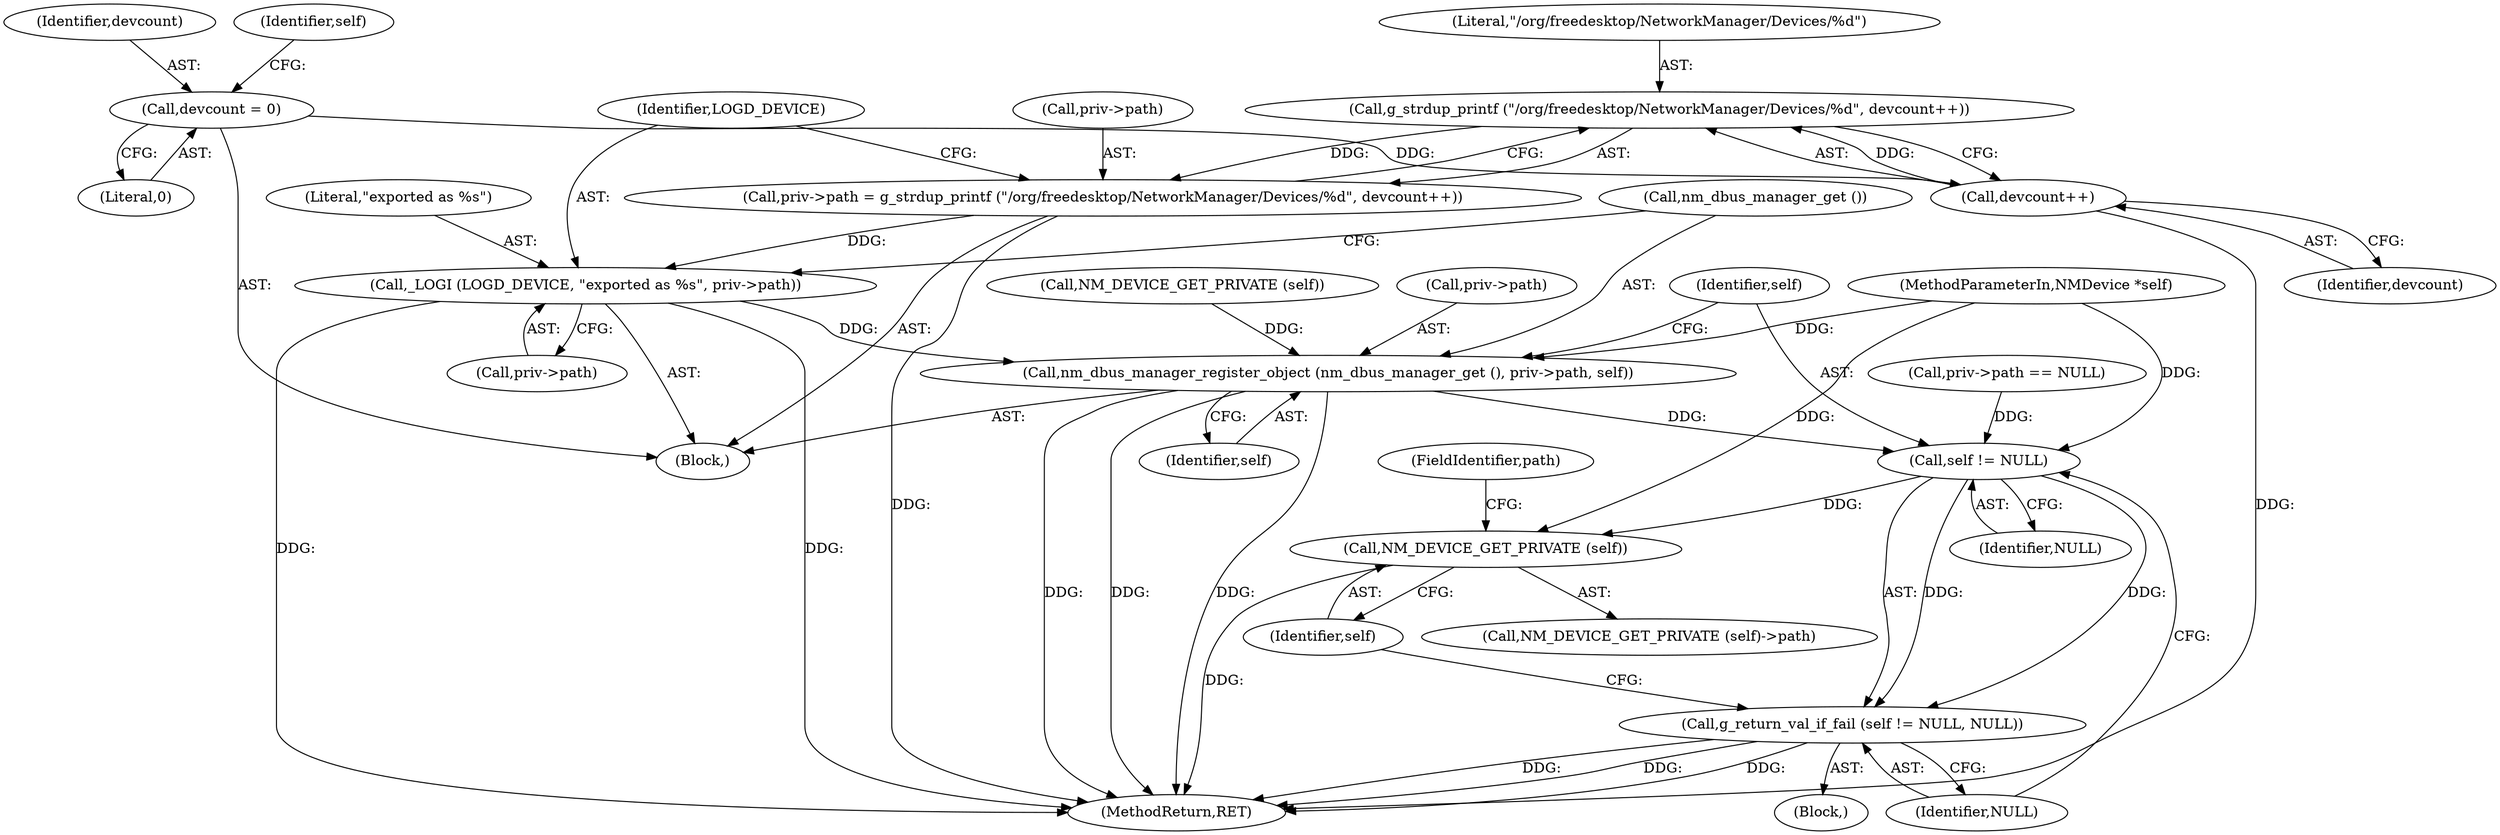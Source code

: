 digraph "0_NetworkManager_d5fc88e573fa58b93034b04d35a2454f5d28cad9@API" {
"1000307" [label="(Call,g_strdup_printf (\"/org/freedesktop/NetworkManager/Devices/%d\", devcount++))"];
"1000309" [label="(Call,devcount++)"];
"1000286" [label="(Call,devcount = 0)"];
"1000303" [label="(Call,priv->path = g_strdup_printf (\"/org/freedesktop/NetworkManager/Devices/%d\", devcount++))"];
"1000311" [label="(Call,_LOGI (LOGD_DEVICE, \"exported as %s\", priv->path))"];
"1000317" [label="(Call,nm_dbus_manager_register_object (nm_dbus_manager_get (), priv->path, self))"];
"1000325" [label="(Call,self != NULL)"];
"1000324" [label="(Call,g_return_val_if_fail (self != NULL, NULL))"];
"1000331" [label="(Call,NM_DEVICE_GET_PRIVATE (self))"];
"1000287" [label="(Identifier,devcount)"];
"1000333" [label="(FieldIdentifier,path)"];
"1000309" [label="(Call,devcount++)"];
"1000318" [label="(Call,nm_dbus_manager_get ())"];
"1000331" [label="(Call,NM_DEVICE_GET_PRIVATE (self))"];
"1000330" [label="(Call,NM_DEVICE_GET_PRIVATE (self)->path)"];
"1000325" [label="(Call,self != NULL)"];
"1000328" [label="(Identifier,NULL)"];
"1000327" [label="(Identifier,NULL)"];
"1000322" [label="(Identifier,self)"];
"1000298" [label="(Call,priv->path == NULL)"];
"1000307" [label="(Call,g_strdup_printf (\"/org/freedesktop/NetworkManager/Devices/%d\", devcount++))"];
"1000311" [label="(Call,_LOGI (LOGD_DEVICE, \"exported as %s\", priv->path))"];
"1000323" [label="(Block,)"];
"1000317" [label="(Call,nm_dbus_manager_register_object (nm_dbus_manager_get (), priv->path, self))"];
"1000284" [label="(Block,)"];
"1000313" [label="(Literal,\"exported as %s\")"];
"1000308" [label="(Literal,\"/org/freedesktop/NetworkManager/Devices/%d\")"];
"1000324" [label="(Call,g_return_val_if_fail (self != NULL, NULL))"];
"1000288" [label="(Literal,0)"];
"1000281" [label="(MethodParameterIn,NMDevice *self)"];
"1000295" [label="(Call,NM_DEVICE_GET_PRIVATE (self))"];
"1000326" [label="(Identifier,self)"];
"1000292" [label="(Identifier,self)"];
"1000319" [label="(Call,priv->path)"];
"1000310" [label="(Identifier,devcount)"];
"1000332" [label="(Identifier,self)"];
"1000303" [label="(Call,priv->path = g_strdup_printf (\"/org/freedesktop/NetworkManager/Devices/%d\", devcount++))"];
"1000286" [label="(Call,devcount = 0)"];
"1000304" [label="(Call,priv->path)"];
"1007368" [label="(MethodReturn,RET)"];
"1000314" [label="(Call,priv->path)"];
"1000312" [label="(Identifier,LOGD_DEVICE)"];
"1000307" -> "1000303"  [label="AST: "];
"1000307" -> "1000309"  [label="CFG: "];
"1000308" -> "1000307"  [label="AST: "];
"1000309" -> "1000307"  [label="AST: "];
"1000303" -> "1000307"  [label="CFG: "];
"1000307" -> "1000303"  [label="DDG: "];
"1000309" -> "1000307"  [label="DDG: "];
"1000309" -> "1000310"  [label="CFG: "];
"1000310" -> "1000309"  [label="AST: "];
"1000309" -> "1007368"  [label="DDG: "];
"1000286" -> "1000309"  [label="DDG: "];
"1000286" -> "1000284"  [label="AST: "];
"1000286" -> "1000288"  [label="CFG: "];
"1000287" -> "1000286"  [label="AST: "];
"1000288" -> "1000286"  [label="AST: "];
"1000292" -> "1000286"  [label="CFG: "];
"1000303" -> "1000284"  [label="AST: "];
"1000304" -> "1000303"  [label="AST: "];
"1000312" -> "1000303"  [label="CFG: "];
"1000303" -> "1007368"  [label="DDG: "];
"1000303" -> "1000311"  [label="DDG: "];
"1000311" -> "1000284"  [label="AST: "];
"1000311" -> "1000314"  [label="CFG: "];
"1000312" -> "1000311"  [label="AST: "];
"1000313" -> "1000311"  [label="AST: "];
"1000314" -> "1000311"  [label="AST: "];
"1000318" -> "1000311"  [label="CFG: "];
"1000311" -> "1007368"  [label="DDG: "];
"1000311" -> "1007368"  [label="DDG: "];
"1000311" -> "1000317"  [label="DDG: "];
"1000317" -> "1000284"  [label="AST: "];
"1000317" -> "1000322"  [label="CFG: "];
"1000318" -> "1000317"  [label="AST: "];
"1000319" -> "1000317"  [label="AST: "];
"1000322" -> "1000317"  [label="AST: "];
"1000326" -> "1000317"  [label="CFG: "];
"1000317" -> "1007368"  [label="DDG: "];
"1000317" -> "1007368"  [label="DDG: "];
"1000317" -> "1007368"  [label="DDG: "];
"1000295" -> "1000317"  [label="DDG: "];
"1000281" -> "1000317"  [label="DDG: "];
"1000317" -> "1000325"  [label="DDG: "];
"1000325" -> "1000324"  [label="AST: "];
"1000325" -> "1000327"  [label="CFG: "];
"1000326" -> "1000325"  [label="AST: "];
"1000327" -> "1000325"  [label="AST: "];
"1000328" -> "1000325"  [label="CFG: "];
"1000325" -> "1000324"  [label="DDG: "];
"1000325" -> "1000324"  [label="DDG: "];
"1000281" -> "1000325"  [label="DDG: "];
"1000298" -> "1000325"  [label="DDG: "];
"1000325" -> "1000331"  [label="DDG: "];
"1000324" -> "1000323"  [label="AST: "];
"1000324" -> "1000328"  [label="CFG: "];
"1000328" -> "1000324"  [label="AST: "];
"1000332" -> "1000324"  [label="CFG: "];
"1000324" -> "1007368"  [label="DDG: "];
"1000324" -> "1007368"  [label="DDG: "];
"1000324" -> "1007368"  [label="DDG: "];
"1000331" -> "1000330"  [label="AST: "];
"1000331" -> "1000332"  [label="CFG: "];
"1000332" -> "1000331"  [label="AST: "];
"1000333" -> "1000331"  [label="CFG: "];
"1000331" -> "1007368"  [label="DDG: "];
"1000281" -> "1000331"  [label="DDG: "];
}
